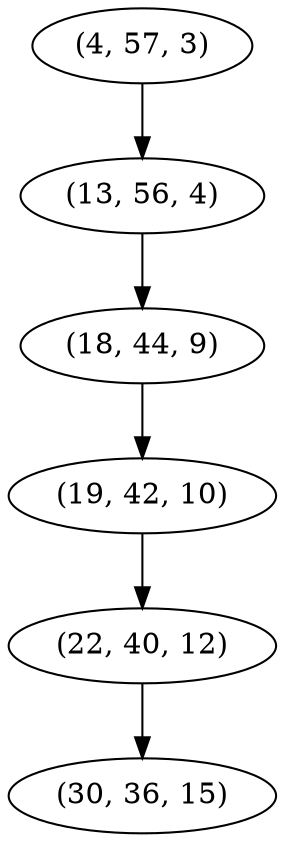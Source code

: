 digraph tree {
    "(4, 57, 3)";
    "(13, 56, 4)";
    "(18, 44, 9)";
    "(19, 42, 10)";
    "(22, 40, 12)";
    "(30, 36, 15)";
    "(4, 57, 3)" -> "(13, 56, 4)";
    "(13, 56, 4)" -> "(18, 44, 9)";
    "(18, 44, 9)" -> "(19, 42, 10)";
    "(19, 42, 10)" -> "(22, 40, 12)";
    "(22, 40, 12)" -> "(30, 36, 15)";
}
